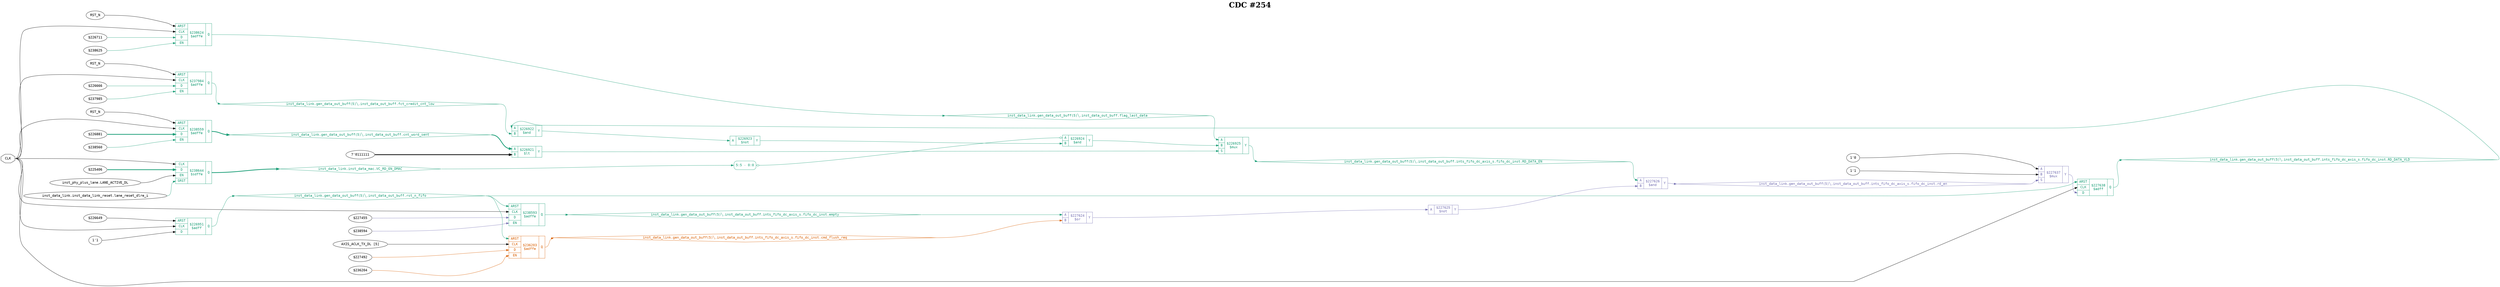 digraph "spacefibre_light_top" {
label=<<b>CDC #254</b>>;
labelloc="t"
fontsize="30"
node ["fontname"="Courier"]
edge ["fontname"="Courier"]
rankdir="LR";
remincross=true;
n8 [ shape=octagon, label="CLK", color="black", fontcolor="black", href="/src/ip_spacefibre_light_top/spacefibre_light_top.vhd#45" ];
n9 [ shape=diamond, label="inst_data_link.gen_data_out_buff(5)&#9586;.inst_data_out_buff.cnt_word_sent", colorscheme="dark28", color="1", fontcolor="1", href="/src/module_data_link/data_out_buf.vhd#155" ];
n10 [ shape=diamond, label="inst_data_link.gen_data_out_buff(5)&#9586;.inst_data_out_buff.fct_credit_cnt_low", colorscheme="dark28", color="1", fontcolor="1", href="/src/module_data_link/data_out_buf.vhd#158" ];
n11 [ shape=diamond, label="inst_data_link.gen_data_out_buff(5)&#9586;.inst_data_out_buff.flag_last_data", colorscheme="dark28", color="1", fontcolor="1", href="/src/module_data_link/data_out_buf.vhd#163" ];
n12 [ shape=diamond, label="inst_data_link.gen_data_out_buff(5)&#9586;.inst_data_out_buff.ints_fifo_dc_axis_s.fifo_dc_inst.RD_DATA_EN", colorscheme="dark28", color="1", fontcolor="1", href="/src/ip/fifo_dc/fifo_dc.vhd#54" ];
n13 [ shape=diamond, label="inst_data_link.gen_data_out_buff(5)&#9586;.inst_data_out_buff.ints_fifo_dc_axis_s.fifo_dc_inst.RD_DATA_VLD", colorscheme="dark28", color="1", fontcolor="1", href="/src/ip/fifo_dc/fifo_dc.vhd#55" ];
n14 [ shape=diamond, label="inst_data_link.gen_data_out_buff(5)&#9586;.inst_data_out_buff.ints_fifo_dc_axis_s.fifo_dc_inst.cmd_flush_req", colorscheme="dark28", color="2", fontcolor="2", href="/src/ip/fifo_dc/fifo_dc.vhd#111" ];
n15 [ shape=diamond, label="inst_data_link.gen_data_out_buff(5)&#9586;.inst_data_out_buff.ints_fifo_dc_axis_s.fifo_dc_inst.empty", colorscheme="dark28", color="1", fontcolor="1", href="/src/ip/fifo_dc/fifo_dc.vhd#129" ];
n16 [ shape=diamond, label="inst_data_link.gen_data_out_buff(5)&#9586;.inst_data_out_buff.ints_fifo_dc_axis_s.fifo_dc_inst.rd_en", colorscheme="dark28", color="3", fontcolor="3", href="/src/ip/fifo_dc/fifo_dc.vhd#124" ];
n17 [ shape=diamond, label="inst_data_link.gen_data_out_buff(5)&#9586;.inst_data_out_buff.rst_n_fifo", colorscheme="dark28", color="1", fontcolor="1", href="/src/module_data_link/data_out_buf.vhd#165" ];
n18 [ shape=diamond, label="inst_data_link.inst_data_mac.VC_RD_EN_DMAC", colorscheme="dark28", color="1", fontcolor="1", href="/src/module_data_link/data_mac.vhd#57" ];
{ rank="source"; n8;}
{ rank="sink";}
v0 [ label="AXIS_ACLK_TX_DL [5]" ];
v1 [ label="$227492" ];
v2 [ label="$236204" ];
c23 [ shape=record, label="{{<p19> ARST|<p8> CLK|<p20> D|<p21> EN}|$236203\n$adffe|{<p22> Q}}", colorscheme="dark28", color="2", fontcolor="2" , href="/src/ip/fifo_dc/fifo_dc.vhd#440"  ];
v3 [ label="RST_N" ];
v4 [ label="$226666" ];
v5 [ label="$237985" ];
c24 [ shape=record, label="{{<p19> ARST|<p8> CLK|<p20> D|<p21> EN}|$237984\n$adffe|{<p22> Q}}", colorscheme="dark28", color="1", fontcolor="1" , href="/src/module_data_link/data_out_buf.vhd#388"  ];
v6 [ label="RST_N" ];
v7 [ label="$226881" ];
v8 [ label="$238560" ];
c25 [ shape=record, label="{{<p19> ARST|<p8> CLK|<p20> D|<p21> EN}|$238559\n$adffe|{<p22> Q}}", colorscheme="dark28", color="1", fontcolor="1" , href="/src/module_data_link/data_out_buf.vhd#458"  ];
v9 [ label="$227455" ];
v10 [ label="$238594" ];
c26 [ shape=record, label="{{<p19> ARST|<p8> CLK|<p20> D|<p21> EN}|$238593\n$adffe|{<p22> Q}}", colorscheme="dark28", color="1", fontcolor="1" , href="/src/ip/fifo_dc/fifo_dc.vhd#378"  ];
v11 [ label="RST_N" ];
v12 [ label="$226711" ];
v13 [ label="$238625" ];
c27 [ shape=record, label="{{<p19> ARST|<p8> CLK|<p20> D|<p21> EN}|$238624\n$adffe|{<p22> Q}}", colorscheme="dark28", color="1", fontcolor="1" , href="/src/module_data_link/data_out_buf.vhd#481"  ];
v14 [ label="$225406" ];
v15 [ label="inst_phy_plus_lane.LANE_ACTIVE_DL" ];
v16 [ label="inst_data_link.inst_data_link_reset.lane_reset_dlre_i" ];
c29 [ shape=record, label="{{<p8> CLK|<p20> D|<p21> EN|<p28> SRST}|$238644\n$sdffe|{<p22> Q}}", colorscheme="dark28", color="1", fontcolor="1" , href="/src/module_data_link/data_mac.vhd#132"  ];
v17 [ label="7'0111111" ];
c33 [ shape=record, label="{{<p30> A|<p31> B}|$226921\n$lt|{<p32> Y}}", colorscheme="dark28", color="1", fontcolor="1" , href="/src/module_data_link/data_out_buf.vhd#180"  ];
c34 [ shape=record, label="{{<p30> A|<p31> B}|$226922\n$and|{<p32> Y}}", colorscheme="dark28", color="1", fontcolor="1" , href="/src/module_data_link/data_out_buf.vhd#180"  ];
c35 [ shape=record, label="{{<p30> A}|$226923\n$not|{<p32> Y}}", colorscheme="dark28", color="1", fontcolor="1" , href="/src/module_data_link/data_out_buf.vhd#180"  ];
c36 [ shape=record, label="{{<p30> A|<p31> B}|$226924\n$and|{<p32> Y}}", colorscheme="dark28", color="1", fontcolor="1" , href="/src/module_data_link/data_out_buf.vhd#180"  ];
x18 [ shape=record, style=rounded, label="<s0> 5:5 - 0:0 ", colorscheme="dark28", color="1", fontcolor="1" ];
x18:e -> c36:p30:w [arrowhead=odiamond, arrowtail=odiamond, dir=both, colorscheme="dark28", color="1", fontcolor="1", label=""];
c38 [ shape=record, label="{{<p30> A|<p31> B|<p37> S}|$226925\n$mux|{<p32> Y}}", colorscheme="dark28", color="1", fontcolor="1" , href="/src/module_data_link/data_out_buf.vhd#180"  ];
v19 [ label="$226649" ];
v20 [ label="1'1" ];
c39 [ shape=record, label="{{<p19> ARST|<p8> CLK|<p20> D}|$226951\n$adff|{<p22> Q}}", colorscheme="dark28", color="1", fontcolor="1" , href="/src/module_data_link/data_out_buf.vhd#225"  ];
c40 [ shape=record, label="{{<p19> ARST|<p8> CLK|<p20> D}|$227638\n$adff|{<p22> Q}}", colorscheme="dark28", color="1", fontcolor="1" , href="/src/ip/fifo_dc/fifo_dc.vhd#300"  ];
v21 [ label="1'0" ];
v22 [ label="1'1" ];
c41 [ shape=record, label="{{<p30> A|<p31> B|<p37> S}|$227637\n$mux|{<p32> Y}}", colorscheme="dark28", color="3", fontcolor="3" , href="/src/ip/fifo_dc/fifo_dc.vhd#305"  ];
c42 [ shape=record, label="{{<p30> A|<p31> B}|$227624\n$or|{<p32> Y}}", colorscheme="dark28", color="3", fontcolor="3" , href="/src/ip/fifo_dc/fifo_dc.vhd#290"  ];
c43 [ shape=record, label="{{<p30> A}|$227625\n$not|{<p32> Y}}", colorscheme="dark28", color="3", fontcolor="3" , href="/src/ip/fifo_dc/fifo_dc.vhd#290"  ];
c44 [ shape=record, label="{{<p30> A|<p31> B}|$227626\n$and|{<p32> Y}}", colorscheme="dark28", color="3", fontcolor="3" , href="/src/ip/fifo_dc/fifo_dc.vhd#290"  ];
c33:p32:e -> c38:p37:w [colorscheme="dark28", color="1", fontcolor="1", label=""];
c24:p22:e -> n10:w [colorscheme="dark28", color="1", fontcolor="1", label=""];
n10:e -> c34:p31:w [colorscheme="dark28", color="1", fontcolor="1", label=""];
c27:p22:e -> n11:w [colorscheme="dark28", color="1", fontcolor="1", label=""];
n11:e -> c38:p30:w [colorscheme="dark28", color="1", fontcolor="1", label=""];
c38:p32:e -> n12:w [colorscheme="dark28", color="1", fontcolor="1", label=""];
n12:e -> c44:p30:w [colorscheme="dark28", color="1", fontcolor="1", label=""];
c40:p22:e -> n13:w [colorscheme="dark28", color="1", fontcolor="1", label=""];
n13:e -> c34:p30:w [colorscheme="dark28", color="1", fontcolor="1", label=""];
c23:p22:e -> n14:w [colorscheme="dark28", color="2", fontcolor="2", label=""];
n14:e -> c42:p31:w [colorscheme="dark28", color="2", fontcolor="2", label=""];
c26:p22:e -> n15:w [colorscheme="dark28", color="1", fontcolor="1", label=""];
n15:e -> c42:p30:w [colorscheme="dark28", color="1", fontcolor="1", label=""];
c44:p32:e -> n16:w [colorscheme="dark28", color="3", fontcolor="3", label=""];
n16:e -> c41:p37:w [colorscheme="dark28", color="3", fontcolor="3", label=""];
c39:p22:e -> n17:w [colorscheme="dark28", color="1", fontcolor="1", label=""];
n17:e -> c23:p19:w [colorscheme="dark28", color="1", fontcolor="1", label=""];
n17:e -> c26:p19:w [colorscheme="dark28", color="1", fontcolor="1", label=""];
n17:e -> c40:p19:w [colorscheme="dark28", color="1", fontcolor="1", label=""];
c29:p22:e -> n18:w [colorscheme="dark28", color="1", fontcolor="1", style="setlinewidth(3)", label=""];
n18:e -> x18:s0:w [colorscheme="dark28", color="1", fontcolor="1", label=""];
c34:p32:e -> c35:p30:w [colorscheme="dark28", color="1", fontcolor="1", label=""];
c35:p32:e -> c36:p31:w [colorscheme="dark28", color="1", fontcolor="1", label=""];
c36:p32:e -> c38:p31:w [colorscheme="dark28", color="1", fontcolor="1", label=""];
c42:p32:e -> c43:p30:w [colorscheme="dark28", color="3", fontcolor="3", label=""];
c43:p32:e -> c44:p31:w [colorscheme="dark28", color="3", fontcolor="3", label=""];
c41:p32:e -> c40:p20:w [colorscheme="dark28", color="3", fontcolor="3", label=""];
n8:e -> c24:p8:w [color="black", fontcolor="black", label=""];
n8:e -> c25:p8:w [color="black", fontcolor="black", label=""];
n8:e -> c26:p8:w [color="black", fontcolor="black", label=""];
n8:e -> c27:p8:w [color="black", fontcolor="black", label=""];
n8:e -> c29:p8:w [color="black", fontcolor="black", label=""];
n8:e -> c39:p8:w [color="black", fontcolor="black", label=""];
n8:e -> c40:p8:w [color="black", fontcolor="black", label=""];
c25:p22:e -> n9:w [colorscheme="dark28", color="1", fontcolor="1", style="setlinewidth(3)", label=""];
n9:e -> c33:p30:w [colorscheme="dark28", color="1", fontcolor="1", style="setlinewidth(3)", label=""];
v0:e -> c23:p8:w [color="black", fontcolor="black", label=""];
v1:e -> c23:p20:w [colorscheme="dark28", color="2", fontcolor="2", label=""];
v10:e -> c26:p21:w [colorscheme="dark28", color="3", fontcolor="3", label=""];
v11:e -> c27:p19:w [color="black", fontcolor="black", label=""];
v12:e -> c27:p20:w [colorscheme="dark28", color="1", fontcolor="1", label=""];
v13:e -> c27:p21:w [colorscheme="dark28", color="1", fontcolor="1", label=""];
v14:e -> c29:p20:w [colorscheme="dark28", color="1", fontcolor="1", style="setlinewidth(3)", label=""];
v15:e -> c29:p21:w [color="black", fontcolor="black", label=""];
v16:e -> c29:p28:w [colorscheme="dark28", color="1", fontcolor="1", label=""];
v17:e -> c33:p31:w [color="black", fontcolor="black", style="setlinewidth(3)", label=""];
v19:e -> c39:p19:w [color="black", fontcolor="black", label=""];
v2:e -> c23:p21:w [colorscheme="dark28", color="2", fontcolor="2", label=""];
v20:e -> c39:p20:w [color="black", fontcolor="black", label=""];
v21:e -> c41:p30:w [color="black", fontcolor="black", label=""];
v22:e -> c41:p31:w [color="black", fontcolor="black", label=""];
v3:e -> c24:p19:w [color="black", fontcolor="black", label=""];
v4:e -> c24:p20:w [colorscheme="dark28", color="1", fontcolor="1", label=""];
v5:e -> c24:p21:w [colorscheme="dark28", color="1", fontcolor="1", label=""];
v6:e -> c25:p19:w [color="black", fontcolor="black", label=""];
v7:e -> c25:p20:w [colorscheme="dark28", color="1", fontcolor="1", style="setlinewidth(3)", label=""];
v8:e -> c25:p21:w [colorscheme="dark28", color="1", fontcolor="1", label=""];
v9:e -> c26:p20:w [colorscheme="dark28", color="3", fontcolor="3", label=""];
}
